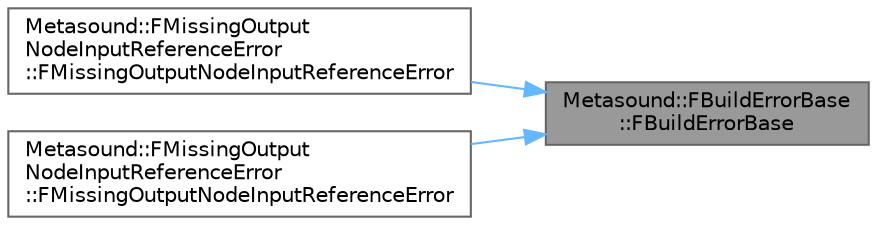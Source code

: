 digraph "Metasound::FBuildErrorBase::FBuildErrorBase"
{
 // INTERACTIVE_SVG=YES
 // LATEX_PDF_SIZE
  bgcolor="transparent";
  edge [fontname=Helvetica,fontsize=10,labelfontname=Helvetica,labelfontsize=10];
  node [fontname=Helvetica,fontsize=10,shape=box,height=0.2,width=0.4];
  rankdir="RL";
  Node1 [id="Node000001",label="Metasound::FBuildErrorBase\l::FBuildErrorBase",height=0.2,width=0.4,color="gray40", fillcolor="grey60", style="filled", fontcolor="black",tooltip=" "];
  Node1 -> Node2 [id="edge1_Node000001_Node000002",dir="back",color="steelblue1",style="solid",tooltip=" "];
  Node2 [id="Node000002",label="Metasound::FMissingOutput\lNodeInputReferenceError\l::FMissingOutputNodeInputReferenceError",height=0.2,width=0.4,color="grey40", fillcolor="white", style="filled",URL="$d0/de1/classMetasound_1_1FMissingOutputNodeInputReferenceError.html#a431bae8fbad054a84f1c5c1012503410",tooltip=" "];
  Node1 -> Node3 [id="edge2_Node000001_Node000003",dir="back",color="steelblue1",style="solid",tooltip=" "];
  Node3 [id="Node000003",label="Metasound::FMissingOutput\lNodeInputReferenceError\l::FMissingOutputNodeInputReferenceError",height=0.2,width=0.4,color="grey40", fillcolor="white", style="filled",URL="$d0/de1/classMetasound_1_1FMissingOutputNodeInputReferenceError.html#a250f38a5a661c595b3fb0dc2579bf159",tooltip=" "];
}
